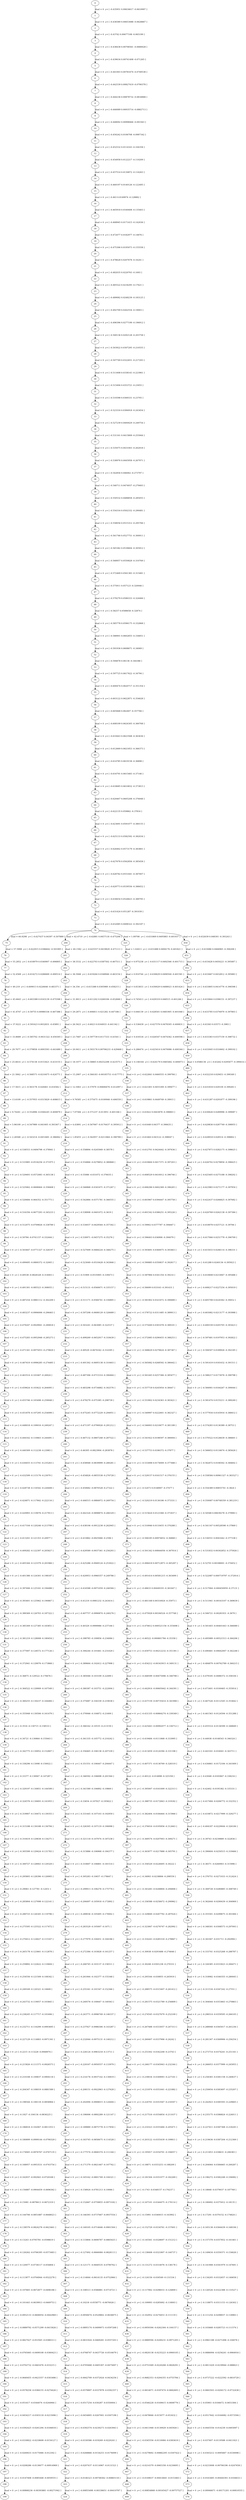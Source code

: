 digraph G {
0;
1;
2;
3;
4;
5;
6;
7;
8;
9;
10;
11;
12;
13;
14;
15;
16;
17;
18;
19;
20;
21;
22;
23;
24;
25;
26;
27;
28;
29;
30;
31;
32;
33;
34;
35;
36;
37;
38;
39;
40;
41;
42;
43;
44;
45;
46;
47;
48;
49;
50;
51;
52;
53;
54;
55;
56;
57;
58;
59;
60;
61;
62;
63;
64;
65;
66;
67;
68;
69;
70;
71;
72;
73;
74;
75;
76;
77;
78;
79;
80;
81;
82;
83;
84;
85;
86;
87;
88;
89;
90;
91;
92;
93;
94;
95;
96;
97;
98;
99;
100;
101;
102;
103;
104;
105;
106;
107;
108;
109;
110;
111;
112;
113;
114;
115;
116;
117;
118;
119;
120;
121;
122;
123;
124;
125;
126;
127;
128;
129;
130;
131;
132;
133;
134;
135;
136;
137;
138;
139;
140;
141;
142;
143;
144;
145;
146;
147;
148;
149;
150;
151;
152;
153;
154;
155;
156;
157;
158;
159;
160;
161;
162;
163;
164;
165;
166;
167;
168;
169;
170;
171;
172;
173;
174;
175;
176;
177;
178;
179;
180;
181;
182;
183;
184;
185;
186;
187;
188;
189;
190;
191;
192;
193;
194;
195;
196;
197;
198;
199;
200;
201;
202;
203;
204;
205;
206;
207;
208;
209;
210;
211;
212;
213;
214;
215;
216;
217;
218;
219;
220;
221;
222;
223;
224;
225;
226;
227;
228;
229;
230;
231;
232;
233;
234;
235;
236;
237;
238;
239;
240;
241;
242;
243;
244;
245;
246;
247;
248;
249;
250;
251;
252;
253;
254;
255;
256;
257;
258;
259;
260;
261;
262;
263;
264;
265;
266;
267;
268;
269;
270;
271;
272;
273;
274;
275;
276;
277;
278;
279;
280;
281;
282;
283;
284;
285;
286;
287;
288;
289;
290;
291;
292;
293;
294;
295;
296;
297;
298;
299;
300;
301;
302;
303;
304;
305;
306;
307;
308;
309;
310;
311;
312;
313;
314;
315;
316;
317;
318;
319;
320;
321;
322;
323;
324;
325;
326;
327;
328;
329;
330;
331;
332;
333;
334;
335;
336;
337;
338;
339;
340;
341;
342;
343;
344;
345;
346;
347;
348;
349;
350;
351;
352;
353;
354;
355;
356;
357;
358;
359;
360;
361;
362;
363;
364;
365;
366;
367;
368;
369;
370;
371;
372;
373;
374;
375;
376;
377;
378;
379;
380;
381;
382;
383;
384;
385;
386;
387;
388;
389;
390;
391;
392;
393;
394;
395;
396;
397;
398;
399;
400;
401;
402;
403;
404;
405;
406;
407;
408;
409;
410;
411;
412;
413;
414;
415;
416;
417;
418;
419;
420;
421;
422;
423;
424;
425;
426;
427;
428;
429;
430;
431;
432;
433;
434;
435;
436;
437;
438;
439;
440;
441;
442;
443;
444;
445;
446;
447;
448;
449;
450;
451;
452;
453;
454;
455;
456;
457;
458;
459;
460;
461;
462;
463;
464;
465;
466;
467;
468;
469;
470;
471;
472;
473;
474;
475;
476;
477;
478;
479;
480;
481;
482;
483;
484;
485;
486;
487;
488;
489;
490;
491;
492;
493;
494;
495;
496;
497;
498;
499;
500;
501;
502;
503;
504;
505;
506;
507;
508;
509;
510;
511;
512;
513;
514;
515;
516;
517;
518;
519;
520;
521;
522;
523;
524;
525;
526;
527;
528;
529;
530;
531;
532;
533;
534;
535;
536;
537;
538;
539;
540;
541;
542;
543;
544;
545;
546;
547;
548;
549;
550;
551;
552;
553;
554;
555;
556;
557;
558;
559;
560;
561;
562;
563;
564;
565;
566;
567;
568;
569;
570;
571;
572;
573;
574;
0->1 [label="dual = 0  y= [ -0.435951 0.00634617 -0.0610997 ]"];
1->2 [label="dual = 0  y= [ -0.436589 0.00653088 -0.0628867 ]"];
2->3 [label="dual = 0  y= [ -0.43742 0.00677108 -0.065199 ]"];
3->4 [label="dual = 0  y= [ -0.438438 0.00706561 -0.0680028 ]"];
4->5 [label="dual = 0  y= [ -0.439634 0.00741408 -0.071265 ]"];
5->6 [label="dual = 0  y= [ -0.441003 0.00781674 -0.0749538 ]"];
6->7 [label="dual = 0  y= [ -0.442539 0.00827419 -0.0790378 ]"];
7->8 [label="dual = 0  y= [ -0.444236 0.00878732 -0.0834868 ]"];
8->9 [label="dual = 0  y= [ -0.446089 0.00935714 -0.0882713 ]"];
9->10 [label="dual = 0  y= [ -0.448092 0.00998466 -0.093363 ]"];
10->11 [label="dual = 0  y= [ -0.450242 0.0106708 -0.0987342 ]"];
11->12 [label="dual = 0  y= [ -0.452532 0.0114163 -0.104358 ]"];
12->13 [label="dual = 0  y= [ -0.454958 0.0122217 -0.110209 ]"];
13->14 [label="dual = 0  y= [ -0.457514 0.0130872 -0.116263 ]"];
14->15 [label="dual = 0  y= [ -0.460197 0.0140126 -0.122495 ]"];
15->16 [label="dual = 0  y= [ -0.463 0.0149974 -0.128882 ]"];
16->17 [label="dual = 0  y= [ -0.465918 0.0160408 -0.135403 ]"];
17->18 [label="dual = 0  y= [ -0.468945 0.0171415 -0.142036 ]"];
18->19 [label="dual = 0  y= [ -0.472077 0.0182977 -0.14876 ]"];
19->20 [label="dual = 0  y= [ -0.475306 0.0195073 -0.155558 ]"];
20->21 [label="dual = 0  y= [ -0.478628 0.0207678 -0.16241 ]"];
21->22 [label="dual = 0  y= [ -0.482035 0.0220763 -0.1693 ]"];
22->23 [label="dual = 0  y= [ -0.485522 0.0234295 -0.17621 ]"];
23->24 [label="dual = 0  y= [ -0.489082 0.0248239 -0.183125 ]"];
24->25 [label="dual = 0  y= [ -0.492709 0.0262554 -0.19003 ]"];
25->26 [label="dual = 0  y= [ -0.496396 0.0277199 -0.196912 ]"];
26->27 [label="dual = 0  y= [ -0.500136 0.0292128 -0.203758 ]"];
27->28 [label="dual = 0  y= [ -0.503922 0.0307295 -0.210555 ]"];
28->29 [label="dual = 0  y= [ -0.507749 0.0322651 -0.217293 ]"];
29->30 [label="dual = 0  y= [ -0.511608 0.0338143 -0.223961 ]"];
30->31 [label="dual = 0  y= [ -0.515494 0.0353721 -0.23055 ]"];
31->32 [label="dual = 0  y= [ -0.519398 0.0369331 -0.23705 ]"];
32->33 [label="dual = 0  y= [ -0.523316 0.0384918 -0.243454 ]"];
33->34 [label="dual = 0  y= [ -0.527239 0.0400429 -0.249754 ]"];
34->35 [label="dual = 0  y= [ -0.531161 0.0415809 -0.255944 ]"];
35->36 [label="dual = 0  y= [ -0.535075 0.0431003 -0.262018 ]"];
36->37 [label="dual = 0  y= [ -0.538976 0.0445958 -0.267971 ]"];
37->38 [label="dual = 0  y= [ -0.542856 0.046062 -0.273797 ]"];
38->39 [label="dual = 0  y= [ -0.546711 0.0474937 -0.279493 ]"];
39->40 [label="dual = 0  y= [ -0.550532 0.0488858 -0.285055 ]"];
40->41 [label="dual = 0  y= [ -0.554316 0.0502332 -0.290481 ]"];
41->42 [label="dual = 0  y= [ -0.558056 0.0515312 -0.295766 ]"];
42->43 [label="dual = 0  y= [ -0.561746 0.0527751 -0.300911 ]"];
43->44 [label="dual = 0  y= [ -0.565382 0.0539604 -0.305912 ]"];
44->45 [label="dual = 0  y= [ -0.568957 0.0550828 -0.310769 ]"];
45->46 [label="dual = 0  y= [ -0.572469 0.0561383 -0.315481 ]"];
46->47 [label="dual = 0  y= [ -0.575911 0.057123 -0.320046 ]"];
47->48 [label="dual = 0  y= [ -0.579279 0.0580333 -0.324466 ]"];
48->49 [label="dual = 0  y= [ -0.58257 0.0588658 -0.32874 ]"];
49->50 [label="dual = 0  y= [ -0.585778 0.0596175 -0.332868 ]"];
50->51 [label="dual = 0  y= [ -0.588901 0.0602855 -0.336851 ]"];
51->52 [label="dual = 0  y= [ -0.591936 0.0608671 -0.34069 ]"];
52->53 [label="dual = 0  y= [ -0.594878 0.06136 -0.344386 ]"];
53->54 [label="dual = 0  y= [ -0.597725 0.0617622 -0.34794 ]"];
54->55 [label="dual = 0  y= [ -0.600474 0.0620717 -0.351354 ]"];
55->56 [label="dual = 0  y= [ -0.603122 0.0622871 -0.354628 ]"];
56->57 [label="dual = 0  y= [ -0.605668 0.062407 -0.357766 ]"];
57->58 [label="dual = 0  y= [ -0.608109 0.0624305 -0.360768 ]"];
58->59 [label="dual = 0  y= [ -0.610443 0.0623568 -0.363636 ]"];
59->60 [label="dual = 0  y= [ -0.612669 0.0621853 -0.366373 ]"];
60->61 [label="dual = 0  y= [ -0.614785 0.0619158 -0.36898 ]"];
61->62 [label="dual = 0  y= [ -0.616791 0.0615483 -0.37146 ]"];
62->63 [label="dual = 0  y= [ -0.618685 0.0610832 -0.373815 ]"];
63->64 [label="dual = 0  y= [ -0.620467 0.0605208 -0.376048 ]"];
64->65 [label="dual = 0  y= [ -0.622135 0.059862 -0.37816 ]"];
65->66 [label="dual = 0  y= [ -0.623691 0.0591077 -0.380155 ]"];
66->67 [label="dual = 0  y= [ -0.625133 0.0582592 -0.382034 ]"];
67->68 [label="dual = 0  y= [ -0.626462 0.0573179 -0.383801 ]"];
68->69 [label="dual = 0  y= [ -0.627678 0.0562856 -0.385458 ]"];
69->70 [label="dual = 0  y= [ -0.628782 0.0551641 -0.387007 ]"];
70->71 [label="dual = 0  y= [ -0.629773 0.0539556 -0.388452 ]"];
71->72 [label="dual = 0  y= [ -0.630654 0.0526623 -0.389795 ]"];
72->73 [label="dual = 0  y= [ -0.631424 0.051287 -0.391039 ]"];
73->74 [label="dual = 0  y= [ -0.632085 0.0498322 -0.392187 ]"];
74->75 [label="dual = 60.9298  y= [ -0.627437 0.04397 -0.507889 ]"];
75->76 [label="dual = 57.5998  y= [ -0.622915 0.0386642 -0.501995 ]"];
76->77 [label="dual = 55.2852  y= [ -0.618979 0.0340907 -0.496805 ]"];
77->78 [label="dual = 52.4569  y= [ -0.614272 0.0286669 -0.490514 ]"];
78->79 [label="dual = 49.219  y= [ -0.609013 0.0226646 -0.483371 ]"];
79->80 [label="dual = 45.6643  y= [ -0.603388 0.0163139 -0.475598 ]"];
80->81 [label="dual = 41.8747  y= [ -0.59755 0.00980336 -0.467388 ]"];
81->82 [label="dual = 37.9221  y= [ -0.591623 0.0032831 -0.45891 ]"];
82->83 [label="dual = 33.8689  y= [ -0.585702 -0.0031322 -0.450305 ]"];
83->84 [label="dual = 29.7677  y= [ -0.579858 -0.0093593 -0.441689 ]"];
84->85 [label="dual = 25.6614  y= [ -0.574138 -0.0153421 -0.433155 ]"];
85->86 [label="dual = 21.5842  y= [ -0.568573 -0.0210475 -0.424771 ]"];
86->87 [label="dual = 17.5615  y= [ -0.563178 -0.026461 -0.416582 ]"];
87->88 [label="dual = 13.6109  y= [ -0.557955 -0.0315829 -0.408615 ]"];
88->89 [label="dual = 9.74261  y= [ -0.552896 -0.0364245 -0.400879 ]"];
89->90 [label="dual = 5.96109  y= [ -0.547989 -0.041005 -0.393367 ]"];
90->91 [label="dual = 2.26568  y= [ -0.543214 -0.0453481 -0.386062 ]"];
91->92 [label="dual = 0  y= [ -0.538553 -0.0494798 -0.378941 ]"];
92->93 [label="dual = 0  y= [ -0.533985 -0.0534256 -0.371975 ]"];
93->94 [label="dual = 0  y= [ -0.529493 -0.0572083 -0.365138 ]"];
94->95 [label="dual = 0  y= [ -0.525062 -0.0608464 -0.358408 ]"];
95->96 [label="dual = 0  y= [ -0.520684 -0.064352 -0.351773 ]"];
96->97 [label="dual = 0  y= [ -0.516356 -0.0677293 -0.345233 ]"];
97->98 [label="dual = 0  y= [ -0.512075 -0.0709826 -0.338789 ]"];
98->99 [label="dual = 0  y= [ -0.50784 -0.0741157 -0.332444 ]"];
99->100 [label="dual = 0  y= [ -0.503647 -0.0771327 -0.326197 ]"];
100->101 [label="dual = 0  y= [ -0.499495 -0.0800372 -0.32005 ]"];
101->102 [label="dual = 0  y= [ -0.49538 -0.0828328 -0.314003 ]"];
102->103 [label="dual = 0  y= [ -0.491301 -0.085523 -0.308055 ]"];
103->104 [label="dual = 0  y= [ -0.487254 -0.0881112 -0.302209 ]"];
104->105 [label="dual = 0  y= [ -0.483237 -0.0906006 -0.296463 ]"];
105->106 [label="dual = 0  y= [ -0.479247 -0.0929941 -0.290818 ]"];
106->107 [label="dual = 0  y= [ -0.475283 -0.0952948 -0.285273 ]"];
107->108 [label="dual = 0  y= [ -0.471341 -0.0975053 -0.279829 ]"];
108->109 [label="dual = 0  y= [ -0.467419 -0.0996285 -0.274485 ]"];
109->110 [label="dual = 0  y= [ -0.463514 -0.101667 -0.26924 ]"];
110->111 [label="dual = 0  y= [ -0.459624 -0.103622 -0.264095 ]"];
111->112 [label="dual = 0  y= [ -0.455746 -0.105498 -0.259048 ]"];
112->113 [label="dual = 0  y= [ -0.451878 -0.107295 -0.254099 ]"];
113->114 [label="dual = 0  y= [ -0.448018 -0.109016 -0.249247 ]"];
114->115 [label="dual = 0  y= [ -0.444162 -0.110663 -0.244491 ]"];
115->116 [label="dual = 0  y= [ -0.440309 -0.112238 -0.23983 ]"];
116->117 [label="dual = 0  y= [ -0.436455 -0.113741 -0.235263 ]"];
117->118 [label="dual = 0  y= [ -0.432599 -0.115176 -0.23079 ]"];
118->119 [label="dual = 0  y= [ -0.428738 -0.116542 -0.226408 ]"];
119->120 [label="dual = 0  y= [ -0.424871 -0.117842 -0.222116 ]"];
120->121 [label="dual = 0  y= [ -0.420993 -0.119076 -0.217913 ]"];
121->122 [label="dual = 0  y= [ -0.417104 -0.120246 -0.213799 ]"];
122->123 [label="dual = 0  y= [ -0.413201 -0.121353 -0.20977 ]"];
123->124 [label="dual = 0  y= [ -0.409282 -0.122397 -0.205827 ]"];
124->125 [label="dual = 0  y= [ -0.405344 -0.123379 -0.201966 ]"];
125->126 [label="dual = 0  y= [ -0.401386 -0.124301 -0.198187 ]"];
126->127 [label="dual = 0  y= [ -0.397406 -0.125161 -0.194488 ]"];
127->128 [label="dual = 0  y= [ -0.393401 -0.125962 -0.190867 ]"];
128->129 [label="dual = 0  y= [ -0.389369 -0.126703 -0.187322 ]"];
129->130 [label="dual = 0  y= [ -0.385309 -0.127385 -0.183851 ]"];
130->131 [label="dual = 0  y= [ -0.381219 -0.128008 -0.180454 ]"];
131->132 [label="dual = 0  y= [ -0.377097 -0.128572 -0.177126 ]"];
132->133 [label="dual = 0  y= [ -0.372941 -0.129076 -0.173868 ]"];
133->134 [label="dual = 0  y= [ -0.36875 -0.129522 -0.170676 ]"];
134->135 [label="dual = 0  y= [ -0.364522 -0.129909 -0.167549 ]"];
135->136 [label="dual = 0  y= [ -0.360255 -0.130237 -0.164484 ]"];
136->137 [label="dual = 0  y= [ -0.355948 -0.130506 -0.161479 ]"];
137->138 [label="dual = 0  y= [ -0.3516 -0.130715 -0.158533 ]"];
138->139 [label="dual = 0  y= [ -0.34721 -0.130864 -0.155643 ]"];
139->140 [label="dual = 0  y= [ -0.342775 -0.130952 -0.152807 ]"];
140->141 [label="dual = 0  y= [ -0.338296 -0.13098 -0.150022 ]"];
141->142 [label="dual = 0  y= [ -0.33377 -0.130947 -0.147287 ]"];
142->143 [label="dual = 0  y= [ -0.329197 -0.130851 -0.144599 ]"];
143->144 [label="dual = 0  y= [ -0.324576 -0.130693 -0.141955 ]"];
144->145 [label="dual = 0  y= [ -0.319907 -0.130472 -0.139355 ]"];
145->146 [label="dual = 0  y= [ -0.315188 -0.130188 -0.136794 ]"];
146->147 [label="dual = 0  y= [ -0.310419 -0.129838 -0.134271 ]"];
147->148 [label="dual = 0  y= [ -0.305599 -0.129424 -0.131783 ]"];
148->149 [label="dual = 0  y= [ -0.300727 -0.128943 -0.129329 ]"];
149->150 [label="dual = 0  y= [ -0.295805 -0.128396 -0.126905 ]"];
150->151 [label="dual = 0  y= [ -0.29083 -0.127781 -0.12451 ]"];
151->152 [label="dual = 0  y= [ -0.285804 -0.127098 -0.122141 ]"];
152->153 [label="dual = 0  y= [ -0.280725 -0.126345 -0.119796 ]"];
153->154 [label="dual = 0  y= [ -0.275595 -0.125522 -0.117472 ]"];
154->155 [label="dual = 0  y= [ -0.270412 -0.124627 -0.115167 ]"];
155->156 [label="dual = 0  y= [ -0.265178 -0.123661 -0.112878 ]"];
156->157 [label="dual = 0  y= [ -0.259892 -0.122622 -0.110604 ]"];
157->158 [label="dual = 0  y= [ -0.254556 -0.121509 -0.108342 ]"];
158->159 [label="dual = 0  y= [ -0.249169 -0.120321 -0.10609 ]"];
159->160 [label="dual = 0  y= [ -0.243732 -0.119057 -0.103845 ]"];
160->161 [label="dual = 0  y= [ -0.238245 -0.117717 -0.101606 ]"];
161->162 [label="dual = 0  y= [ -0.232711 -0.116299 -0.0993695 ]"];
162->163 [label="dual = 0  y= [ -0.227129 -0.114803 -0.0971341 ]"];
163->164 [label="dual = 0  y= [ -0.2215 -0.113228 -0.0948974 ]"];
164->165 [label="dual = 0  y= [ -0.215826 -0.111573 -0.0926573 ]"];
165->166 [label="dual = 0  y= [ -0.210108 -0.109837 -0.0904118 ]"];
166->167 [label="dual = 0  y= [ -0.204347 -0.108019 -0.0881589 ]"];
167->168 [label="dual = 0  y= [ -0.198544 -0.106118 -0.0858964 ]"];
168->169 [label="dual = 0  y= [ -0.1927 -0.104134 -0.0836225 ]"];
169->170 [label="dual = 0  y= [ -0.186818 -0.102067 -0.0813353 ]"];
170->171 [label="dual = 0  y= [ -0.180899 -0.0999144 -0.0790329 ]"];
171->172 [label="dual = 0  y= [ -0.174945 -0.0976767 -0.0767135 ]"];
172->173 [label="dual = 0  y= [ -0.168957 -0.0953531 -0.0743754 ]"];
173->174 [label="dual = 0  y= [ -0.162937 -0.092943 -0.0720168 ]"];
174->175 [label="dual = 0  y= [ -0.156887 -0.0904459 -0.0696362 ]"];
175->176 [label="dual = 0  y= [ -0.15081 -0.0878613 -0.0672319 ]"];
176->177 [label="dual = 0  y= [ -0.144706 -0.0851887 -0.0648023 ]"];
177->178 [label="dual = 0  y= [ -0.138579 -0.0824278 -0.0623461 ]"];
178->179 [label="dual = 0  y= [ -0.13243 -0.0795781 -0.0598619 ]"];
179->180 [label="dual = 0  y= [ -0.126262 -0.0766395 -0.0573483 ]"];
180->181 [label="dual = 0  y= [ -0.120077 -0.0736117 -0.054804 ]"];
181->182 [label="dual = 0  y= [ -0.113877 -0.0704944 -0.0522278 ]"];
182->183 [label="dual = 0  y= [ -0.107665 -0.0672877 -0.0496186 ]"];
183->184 [label="dual = 0  y= [ -0.101443 -0.0639913 -0.0469753 ]"];
184->185 [label="dual = 0  y= [ -0.0952133 -0.0606054 -0.0442969 ]"];
185->186 [label="dual = 0  y= [ -0.0889792 -0.0571299 -0.0415826 ]"];
186->187 [label="dual = 0  y= [ -0.0827427 -0.053565 -0.0388313 ]"];
187->188 [label="dual = 0  y= [ -0.0765065 -0.0499108 -0.0360423 ]"];
188->189 [label="dual = 0  y= [ -0.0702732 -0.0461676 -0.033215 ]"];
189->190 [label="dual = 0  y= [ -0.0640455 -0.0423357 -0.0303486 ]"];
190->191 [label="dual = 0  y= [ -0.0578258 -0.0384155 -0.0274426 ]"];
191->192 [label="dual = 0  y= [ -0.051617 -0.0344074 -0.0244964 ]"];
192->193 [label="dual = 0  y= [ -0.0454217 -0.0303118 -0.0215096 ]"];
193->194 [label="dual = 0  y= [ -0.0392425 -0.0261294 -0.0184818 ]"];
194->195 [label="dual = 0  y= [ -0.0330822 -0.0218608 -0.0154127 ]"];
195->196 [label="dual = 0  y= [ -0.0269433 -0.0175066 -0.012302 ]"];
196->197 [label="dual = 0  y= [ -0.0208286 -0.0130677 -0.00914969 ]"];
197->198 [label="dual = 0  y= [ -0.0147408 -0.0085448 -0.0059555 ]"];
198->199 [label="dual = 0  y= [ -0.00868236 -0.00393881 -0.00271942 ]"];
74->200 [label="dual = 42.4719  y= [ -0.62881 0.0457118 -0.475206 ]"];
200->201 [label="dual = 40.1582  y= [ -0.625557 0.0419829 -0.471111 ]"];
201->202 [label="dual = 38.5532  y= [ -0.622703 0.0387502 -0.467511 ]"];
202->203 [label="dual = 36.5948  y= [ -0.619264 0.0348946 -0.463154 ]"];
203->204 [label="dual = 34.356  y= [ -0.615388 0.0305989 -0.458215 ]"];
204->205 [label="dual = 31.9013  y= [ -0.611202 0.0260184 -0.452848 ]"];
205->206 [label="dual = 29.2871  y= [ -0.606811 0.021282 -0.447186 ]"];
206->207 [label="dual = 26.5623  y= [ -0.6023 0.0164933 -0.441342 ]"];
207->208 [label="dual = 23.7687  y= [ -0.597739 0.0117333 -0.43541 ]"];
208->209 [label="dual = 20.9411  y= [ -0.593176 0.00706233 -0.429468 ]"];
209->210 [label="dual = 18.1077  y= [ -0.58865 0.00252298 -0.423575 ]"];
210->211 [label="dual = 15.2907  y= [ -0.584183 -0.00185753 -0.417775 ]"];
211->212 [label="dual = 12.5063  y= [ -0.57979 -0.00606476 -0.412097 ]"];
212->213 [label="dual = 9.76585  y= [ -0.575475 -0.0100946 -0.406559 ]"];
213->214 [label="dual = 7.07584  y= [ -0.571237 -0.013951 -0.401166 ]"];
214->215 [label="dual = 4.43891  y= [ -0.567067 -0.0176437 -0.395912 ]"];
215->216 [label="dual = 1.85455  y= [ -0.562957 -0.0211864 -0.390789 ]"];
216->217 [label="dual = 0  y= [ -0.558894 -0.0245949 -0.38578 ]"];
217->218 [label="dual = 0  y= [ -0.554866 -0.0278852 -0.380868 ]"];
218->219 [label="dual = 0  y= [ -0.55086 -0.031072 -0.376035 ]"];
219->220 [label="dual = 0  y= [ -0.546868 -0.0341671 -0.371267 ]"];
220->221 [label="dual = 0  y= [ -0.542884 -0.0371781 -0.366555 ]"];
221->222 [label="dual = 0  y= [ -0.538908 -0.0401072 -0.3619 ]"];
222->223 [label="dual = 0  y= [ -0.534937 -0.0429564 -0.357302 ]"];
223->224 [label="dual = 0  y= [ -0.530971 -0.0457275 -0.35276 ]"];
224->225 [label="dual = 0  y= [ -0.527009 -0.0484224 -0.348275 ]"];
225->226 [label="dual = 0  y= [ -0.523049 -0.0510428 -0.343846 ]"];
226->227 [label="dual = 0  y= [ -0.51909 -0.0535905 -0.339473 ]"];
227->228 [label="dual = 0  y= [ -0.515131 -0.0560671 -0.335157 ]"];
228->229 [label="dual = 0  y= [ -0.511171 -0.0584741 -0.330895 ]"];
229->230 [label="dual = 0  y= [ -0.507208 -0.0608129 -0.326689 ]"];
230->231 [label="dual = 0  y= [ -0.503241 -0.063085 -0.322537 ]"];
231->232 [label="dual = 0  y= [ -0.499269 -0.0652917 -0.318439 ]"];
232->233 [label="dual = 0  y= [ -0.49529 -0.0674342 -0.314395 ]"];
233->234 [label="dual = 0  y= [ -0.491302 -0.0695138 -0.310403 ]"];
234->235 [label="dual = 0  y= [ -0.487306 -0.0715314 -0.306464 ]"];
235->236 [label="dual = 0  y= [ -0.483298 -0.0734882 -0.302576 ]"];
236->237 [label="dual = 0  y= [ -0.479279 -0.075385 -0.298739 ]"];
237->238 [label="dual = 0  y= [ -0.475245 -0.0772229 -0.294951 ]"];
238->239 [label="dual = 0  y= [ -0.471197 -0.0790026 -0.291212 ]"];
239->240 [label="dual = 0  y= [ -0.467132 -0.0807248 -0.287522 ]"];
240->241 [label="dual = 0  y= [ -0.46305 -0.0823904 -0.283878 ]"];
241->242 [label="dual = 0  y= [ -0.458948 -0.0839999 -0.280281 ]"];
242->243 [label="dual = 0  y= [ -0.454826 -0.0855538 -0.276728 ]"];
243->244 [label="dual = 0  y= [ -0.450682 -0.0870528 -0.27322 ]"];
244->245 [label="dual = 0  y= [ -0.446515 -0.0884972 -0.269754 ]"];
245->246 [label="dual = 0  y= [ -0.442324 -0.0898874 -0.266329 ]"];
246->247 [label="dual = 0  y= [ -0.438106 -0.0912238 -0.262945 ]"];
247->248 [label="dual = 0  y= [ -0.433862 -0.0925066 -0.2596 ]"];
248->249 [label="dual = 0  y= [ -0.429589 -0.0937361 -0.256293 ]"];
249->250 [label="dual = 0  y= [ -0.425286 -0.0949124 -0.253022 ]"];
250->251 [label="dual = 0  y= [ -0.420953 -0.0960357 -0.249786 ]"];
251->252 [label="dual = 0  y= [ -0.416588 -0.0971059 -0.246584 ]"];
252->253 [label="dual = 0  y= [ -0.41219 -0.0981232 -0.243414 ]"];
253->254 [label="dual = 0  y= [ -0.407757 -0.0990874 -0.240276 ]"];
254->255 [label="dual = 0  y= [ -0.40329 -0.0999986 -0.237166 ]"];
255->256 [label="dual = 0  y= [ -0.398785 -0.100856 -0.234084 ]"];
256->257 [label="dual = 0  y= [ -0.394244 -0.101661 -0.231029 ]"];
257->258 [label="dual = 0  y= [ -0.389664 -0.102412 -0.227998 ]"];
258->259 [label="dual = 0  y= [ -0.385046 -0.103109 -0.22499 ]"];
259->260 [label="dual = 0  y= [ -0.380387 -0.103751 -0.222004 ]"];
260->261 [label="dual = 0  y= [ -0.375687 -0.104339 -0.219038 ]"];
261->262 [label="dual = 0  y= [ -0.370946 -0.104872 -0.21609 ]"];
262->263 [label="dual = 0  y= [ -0.366162 -0.10535 -0.213159 ]"];
263->264 [label="dual = 0  y= [ -0.361335 -0.105772 -0.210242 ]"];
264->265 [label="dual = 0  y= [ -0.356465 -0.106138 -0.207339 ]"];
265->266 [label="dual = 0  y= [ -0.351551 -0.106447 -0.204447 ]"];
266->267 [label="dual = 0  y= [ -0.346592 -0.106698 -0.201564 ]"];
267->268 [label="dual = 0  y= [ -0.341589 -0.106892 -0.19869 ]"];
268->269 [label="dual = 0  y= [ -0.33654 -0.107027 -0.195822 ]"];
269->270 [label="dual = 0  y= [ -0.331445 -0.107103 -0.192959 ]"];
270->271 [label="dual = 0  y= [ -0.326305 -0.107119 -0.190098 ]"];
271->272 [label="dual = 0  y= [ -0.321118 -0.107074 -0.187238 ]"];
272->273 [label="dual = 0  y= [ -0.315886 -0.106968 -0.184377 ]"];
273->274 [label="dual = 0  y= [ -0.310607 -0.106801 -0.181514 ]"];
274->275 [label="dual = 0  y= [ -0.305283 -0.10657 -0.178647 ]"];
275->276 [label="dual = 0  y= [ -0.299913 -0.106276 -0.175774 ]"];
276->277 [label="dual = 0  y= [ -0.294497 -0.105918 -0.172892 ]"];
277->278 [label="dual = 0  y= [ -0.289036 -0.105495 -0.170002 ]"];
278->279 [label="dual = 0  y= [ -0.283529 -0.105007 -0.1671 ]"];
279->280 [label="dual = 0  y= [ -0.277979 -0.104451 -0.164186 ]"];
280->281 [label="dual = 0  y= [ -0.272384 -0.103828 -0.161257 ]"];
281->282 [label="dual = 0  y= [ -0.266745 -0.103137 -0.158311 ]"];
282->283 [label="dual = 0  y= [ -0.261064 -0.102377 -0.155348 ]"];
283->284 [label="dual = 0  y= [ -0.255341 -0.101547 -0.152366 ]"];
284->285 [label="dual = 0  y= [ -0.249576 -0.100647 -0.149363 ]"];
285->286 [label="dual = 0  y= [ -0.243771 -0.0996749 -0.146337 ]"];
286->287 [label="dual = 0  y= [ -0.237927 -0.0986306 -0.143287 ]"];
287->288 [label="dual = 0  y= [ -0.232044 -0.0975131 -0.140212 ]"];
288->289 [label="dual = 0  y= [ -0.226124 -0.0963218 -0.13711 ]"];
289->290 [label="dual = 0  y= [ -0.220167 -0.0950557 -0.133979 ]"];
290->291 [label="dual = 0  y= [ -0.214176 -0.0937142 -0.130819 ]"];
291->292 [label="dual = 0  y= [ -0.208151 -0.0922963 -0.127628 ]"];
292->293 [label="dual = 0  y= [ -0.202094 -0.0908015 -0.124404 ]"];
293->294 [label="dual = 0  y= [ -0.196006 -0.0892289 -0.121147 ]"];
294->295 [label="dual = 0  y= [ -0.189889 -0.0875778 -0.117856 ]"];
295->296 [label="dual = 0  y= [ -0.183745 -0.0858475 -0.114528 ]"];
296->297 [label="dual = 0  y= [ -0.177574 -0.0840374 -0.111164 ]"];
297->298 [label="dual = 0  y= [ -0.171379 -0.0821467 -0.107762 ]"];
298->299 [label="dual = 0  y= [ -0.165162 -0.0801749 -0.104321 ]"];
299->300 [label="dual = 0  y= [ -0.158924 -0.0781213 -0.10084 ]"];
300->301 [label="dual = 0  y= [ -0.152667 -0.0759855 -0.0973182 ]"];
301->302 [label="dual = 0  y= [ -0.146393 -0.0737667 -0.0937554 ]"];
302->303 [label="dual = 0  y= [ -0.140105 -0.0714646 -0.0901504 ]"];
303->304 [label="dual = 0  y= [ -0.133804 -0.0690787 -0.0865025 ]"];
304->305 [label="dual = 0  y= [ -0.127492 -0.0666084 -0.0828113 ]"];
305->306 [label="dual = 0  y= [ -0.121171 -0.0640535 -0.0790762 ]"];
306->307 [label="dual = 0  y= [ -0.114844 -0.0614135 -0.0752966 ]"];
307->308 [label="dual = 0  y= [ -0.108513 -0.0586881 -0.0714721 ]"];
308->309 [label="dual = 0  y= [ -0.10218 -0.0558771 -0.0676026 ]"];
309->310 [label="dual = 0  y= [ -0.0958474 -0.0529802 -0.0636875 ]"];
310->311 [label="dual = 0  y= [ -0.0895174 -0.0499973 -0.0597268 ]"];
311->312 [label="dual = 0  y= [ -0.0831924 -0.0469281 -0.0557203 ]"];
312->313 [label="dual = 0  y= [ -0.0768747 -0.0437726 -0.0516679 ]"];
313->314 [label="dual = 0  y= [ -0.0705668 -0.0405307 -0.0475697 ]"];
314->315 [label="dual = 0  y= [ -0.0642709 -0.0372024 -0.0434256 ]"];
315->316 [label="dual = 0  y= [ -0.0579897 -0.0337878 -0.0392357 ]"];
316->317 [label="dual = 0  y= [ -0.0517254 -0.030287 -0.0350004 ]"];
317->318 [label="dual = 0  y= [ -0.0454805 -0.0267001 -0.0307198 ]"];
318->319 [label="dual = 0  y= [ -0.0392574 -0.0230273 -0.0263943 ]"];
319->320 [label="dual = 0  y= [ -0.0330586 -0.019269 -0.0220241 ]"];
320->321 [label="dual = 0  y= [ -0.0268866 -0.0154253 -0.0176099 ]"];
321->322 [label="dual = 0  y= [ -0.0207437 -0.0114967 -0.0131521 ]"];
322->323 [label="dual = 0  y= [ -0.0146323 -0.00748362 -0.00865118 ]"];
323->324 [label="dual = 0  y= [ -0.00855498 -0.00338651 -0.00410787 ]"];
74->325 [label="dual = 1.09708  y= [ -0.631869 0.0495883 -0.401937 ]"];
325->326 [label="dual = 1.02613  y= [ -0.631488 0.0494176 -0.401821 ]"];
326->327 [label="dual = 0.975238  y= [ -0.631117 0.0492566 -0.401715 ]"];
327->328 [label="dual = 0.910744  y= [ -0.630629 0.0490504 -0.401581 ]"];
328->329 [label="dual = 0.833833  y= [ -0.630029 0.0488023 -0.401424 ]"];
329->330 [label="dual = 0.745413  y= [ -0.629319 0.048515 -0.401246 ]"];
330->331 [label="dual = 0.646139  y= [ -0.628501 0.0481905 -0.401048 ]"];
331->332 [label="dual = 0.536439  y= [ -0.627576 0.0478305 -0.400831 ]"];
332->333 [label="dual = 0.416534  y= [ -0.626547 0.0474362 -0.400596 ]"];
333->334 [label="dual = 0.286474  y= [ -0.625414 0.0470086 -0.400344 ]"];
334->335 [label="dual = 0.146164  y= [ -0.624179 0.0465482 -0.400073 ]"];
335->336 [label="dual = 0  y= [ -0.622841 0.0460555 -0.399784 ]"];
336->337 [label="dual = 0  y= [ -0.621401 0.0455309 -0.399477 ]"];
337->338 [label="dual = 0  y= [ -0.619861 0.0449749 -0.39915 ]"];
338->339 [label="dual = 0  y= [ -0.61822 0.0443878 -0.398803 ]"];
339->340 [label="dual = 0  y= [ -0.61648 0.04377 -0.398435 ]"];
340->341 [label="dual = 0  y= [ -0.61464 0.043122 -0.398047 ]"];
341->342 [label="dual = 0  y= [ -0.612701 0.0424442 -0.397636 ]"];
342->343 [label="dual = 0  y= [ -0.610664 0.0417371 -0.397203 ]"];
343->344 [label="dual = 0  y= [ -0.608529 0.0410012 -0.396746 ]"];
344->345 [label="dual = 0  y= [ -0.606296 0.0402369 -0.396265 ]"];
345->346 [label="dual = 0  y= [ -0.603967 0.0394447 -0.395758 ]"];
346->347 [label="dual = 0  y= [ -0.601542 0.0386251 -0.395226 ]"];
347->348 [label="dual = 0  y= [ -0.59902 0.0377787 -0.394667 ]"];
348->349 [label="dual = 0  y= [ -0.596403 0.036906 -0.394079 ]"];
349->350 [label="dual = 0  y= [ -0.593691 0.0360075 -0.393463 ]"];
350->351 [label="dual = 0  y= [ -0.590885 0.0350837 -0.392817 ]"];
351->352 [label="dual = 0  y= [ -0.587984 0.0341354 -0.39214 ]"];
352->353 [label="dual = 0  y= [ -0.58499 0.033163 -0.391431 ]"];
353->354 [label="dual = 0  y= [ -0.581902 0.0321672 -0.390689 ]"];
354->355 [label="dual = 0  y= [ -0.578722 0.0311485 -0.389913 ]"];
355->356 [label="dual = 0  y= [ -0.575449 0.0301078 -0.389101 ]"];
356->357 [label="dual = 0  y= [ -0.572085 0.0290455 -0.388253 ]"];
357->358 [label="dual = 0  y= [ -0.568629 0.0279624 -0.387367 ]"];
358->359 [label="dual = 0  y= [ -0.565082 0.0268592 -0.386442 ]"];
359->360 [label="dual = 0  y= [ -0.561445 0.0257366 -0.385477 ]"];
360->361 [label="dual = 0  y= [ -0.557718 0.0245954 -0.38447 ]"];
361->362 [label="dual = 0  y= [ -0.553902 0.0234363 -0.383421 ]"];
362->363 [label="dual = 0  y= [ -0.549997 0.0222601 -0.382327 ]"];
363->364 [label="dual = 0  y= [ -0.546003 0.0210677 -0.381189 ]"];
364->365 [label="dual = 0  y= [ -0.541922 0.0198597 -0.380004 ]"];
365->366 [label="dual = 0  y= [ -0.537753 0.0186372 -0.37877 ]"];
366->367 [label="dual = 0  y= [ -0.533498 0.0174009 -0.377488 ]"];
367->368 [label="dual = 0  y= [ -0.529157 0.0161517 -0.376155 ]"];
368->369 [label="dual = 0  y= [ -0.52473 0.0148907 -0.37477 ]"];
369->370 [label="dual = 0  y= [ -0.520219 0.0136186 -0.373331 ]"];
370->371 [label="dual = 0  y= [ -0.515624 0.0123366 -0.371837 ]"];
371->372 [label="dual = 0  y= [ -0.510946 0.0110455 -0.370288 ]"];
372->373 [label="dual = 0  y= [ -0.506185 0.00974652 -0.36868 ]"];
373->374 [label="dual = 0  y= [ -0.501342 0.00844056 -0.367014 ]"];
374->375 [label="dual = 0  y= [ -0.496418 0.00712873 -0.365287 ]"];
375->376 [label="dual = 0  y= [ -0.491414 0.00581215 -0.363499 ]"];
376->377 [label="dual = 0  y= [ -0.48633 0.00449193 -0.361647 ]"];
377->378 [label="dual = 0  y= [ -0.481168 0.00316924 -0.35973 ]"];
378->379 [label="dual = 0  y= [ -0.475928 0.00184524 -0.357748 ]"];
379->380 [label="dual = 0  y= [ -0.470612 0.000521156 -0.355698 ]"];
380->381 [label="dual = 0  y= [ -0.46522 -0.000801784 -0.35358 ]"];
381->382 [label="dual = 0  y= [ -0.459753 -0.00212232 -0.351391 ]"];
382->383 [label="dual = 0  y= [ -0.454212 -0.00343915 -0.349131 ]"];
383->384 [label="dual = 0  y= [ -0.448599 -0.00475096 -0.346798 ]"];
384->385 [label="dual = 0  y= [ -0.442914 -0.00605642 -0.344391 ]"];
385->386 [label="dual = 0  y= [ -0.437159 -0.00735414 -0.341908 ]"];
386->387 [label="dual = 0  y= [ -0.431335 -0.00864274 -0.339349 ]"];
387->388 [label="dual = 0  y= [ -0.425443 -0.00992077 -0.336712 ]"];
388->389 [label="dual = 0  y= [ -0.419484 -0.0111868 -0.333995 ]"];
389->390 [label="dual = 0  y= [ -0.413459 -0.0124394 -0.331198 ]"];
390->391 [label="dual = 0  y= [ -0.407371 -0.0136769 -0.328319 ]"];
391->392 [label="dual = 0  y= [ -0.40122 -0.014898 -0.325358 ]"];
392->393 [label="dual = 0  y= [ -0.395007 -0.0161009 -0.322313 ]"];
393->394 [label="dual = 0  y= [ -0.388735 -0.0172843 -0.319182 ]"];
394->395 [label="dual = 0  y= [ -0.382404 -0.0184464 -0.315966 ]"];
395->396 [label="dual = 0  y= [ -0.376016 -0.0195856 -0.312663 ]"];
396->397 [label="dual = 0  y= [ -0.369574 -0.0207003 -0.309271 ]"];
397->398 [label="dual = 0  y= [ -0.363077 -0.0217888 -0.305791 ]"];
398->399 [label="dual = 0  y= [ -0.356529 -0.0228495 -0.30222 ]"];
399->400 [label="dual = 0  y= [ -0.34993 -0.0238806 -0.298559 ]"];
400->401 [label="dual = 0  y= [ -0.343283 -0.0248804 -0.294806 ]"];
401->402 [label="dual = 0  y= [ -0.336588 -0.0258472 -0.290962 ]"];
402->403 [label="dual = 0  y= [ -0.329849 -0.0267792 -0.287024 ]"];
403->404 [label="dual = 0  y= [ -0.323067 -0.0276747 -0.282992 ]"];
404->405 [label="dual = 0  y= [ -0.316243 -0.0285318 -0.278867 ]"];
405->406 [label="dual = 0  y= [ -0.30938 -0.0293488 -0.274646 ]"];
406->407 [label="dual = 0  y= [ -0.30248 -0.0301238 -0.270331 ]"];
407->408 [label="dual = 0  y= [ -0.295544 -0.030855 -0.265919 ]"];
408->409 [label="dual = 0  y= [ -0.288575 -0.0315407 -0.261412 ]"];
409->410 [label="dual = 0  y= [ -0.281575 -0.0321789 -0.256809 ]"];
410->411 [label="dual = 0  y= [ -0.274545 -0.0327679 -0.252109 ]"];
411->412 [label="dual = 0  y= [ -0.267488 -0.0333057 -0.247313 ]"];
412->413 [label="dual = 0  y= [ -0.260407 -0.0337906 -0.24242 ]"];
413->414 [label="dual = 0  y= [ -0.253302 -0.0342208 -0.23743 ]"];
414->415 [label="dual = 0  y= [ -0.246177 -0.0345943 -0.232344 ]"];
415->416 [label="dual = 0  y= [ -0.239034 -0.0349093 -0.227161 ]"];
416->417 [label="dual = 0  y= [ -0.231874 -0.0351641 -0.221882 ]"];
417->418 [label="dual = 0  y= [ -0.224701 -0.0353567 -0.216507 ]"];
418->419 [label="dual = 0  y= [ -0.217516 -0.0354854 -0.211037 ]"];
419->420 [label="dual = 0  y= [ -0.210323 -0.0355484 -0.205471 ]"];
420->421 [label="dual = 0  y= [ -0.203122 -0.0355439 -0.199811 ]"];
421->422 [label="dual = 0  y= [ -0.195917 -0.0354701 -0.194057 ]"];
422->423 [label="dual = 0  y= [ -0.18871 -0.0353253 -0.188209 ]"];
423->424 [label="dual = 0  y= [ -0.181504 -0.0351077 -0.182269 ]"];
424->425 [label="dual = 0  y= [ -0.1743 -0.0348157 -0.176237 ]"];
425->426 [label="dual = 0  y= [ -0.167101 -0.0344475 -0.170114 ]"];
426->427 [label="dual = 0  y= [ -0.15991 -0.0340015 -0.163902 ]"];
427->428 [label="dual = 0  y= [ -0.152729 -0.0334761 -0.157601 ]"];
428->429 [label="dual = 0  y= [ -0.145561 -0.0328697 -0.151212 ]"];
429->430 [label="dual = 0  y= [ -0.138408 -0.0321807 -0.144737 ]"];
430->431 [label="dual = 0  y= [ -0.131272 -0.0314076 -0.138178 ]"];
431->432 [label="dual = 0  y= [ -0.124156 -0.030549 -0.131534 ]"];
432->433 [label="dual = 0  y= [ -0.117062 -0.0296033 -0.124809 ]"];
433->434 [label="dual = 0  y= [ -0.109993 -0.0285692 -0.118003 ]"];
434->435 [label="dual = 0  y= [ -0.102952 -0.0274453 -0.111119 ]"];
435->436 [label="dual = 0  y= [ -0.0959394 -0.0262304 -0.104157 ]"];
436->437 [label="dual = 0  y= [ -0.0889594 -0.0249231 -0.0971205 ]"];
437->438 [label="dual = 0  y= [ -0.0820138 -0.0235223 -0.0900105 ]"];
438->439 [label="dual = 0  y= [ -0.0751049 -0.0220268 -0.0828291 ]"];
439->440 [label="dual = 0  y= [ -0.0682353 -0.0204355 -0.0755784 ]"];
440->441 [label="dual = 0  y= [ -0.0614071 -0.0187474 -0.0682605 ]"];
441->442 [label="dual = 0  y= [ -0.0546228 -0.0169615 -0.0608776 ]"];
442->443 [label="dual = 0  y= [ -0.0478846 -0.015077 -0.053432 ]"];
443->444 [label="dual = 0  y= [ -0.0411948 -0.0130929 -0.045926 ]"];
444->445 [label="dual = 0  y= [ -0.0345556 -0.0110084 -0.0383619 ]"];
445->446 [label="dual = 0  y= [ -0.0279692 -0.00882295 -0.0307422 ]"];
446->447 [label="dual = 0  y= [ -0.0214379 -0.0065358 -0.0230695 ]"];
447->448 [label="dual = 0  y= [ -0.0149637 -0.00414641 -0.0153463 ]"];
448->449 [label="dual = 0  y= [ -0.00854868 -0.00165427 -0.00757527 ]"];
74->450 [label="dual = 0  y= [ -0.632639 0.048301 -0.393243 ]"];
450->451 [label="dual = 0  y= [ -0.633086 0.0466965 -0.394208 ]"];
451->452 [label="dual = 0  y= [ -0.633428 0.0450221 -0.395087 ]"];
452->453 [label="dual = 0  y= [ -0.633667 0.0432812 -0.395883 ]"];
453->454 [label="dual = 0  y= [ -0.633805 0.0414776 -0.396598 ]"];
454->455 [label="dual = 0  y= [ -0.633844 0.0396151 -0.397237 ]"];
455->456 [label="dual = 0  y= [ -0.633785 0.0376979 -0.397803 ]"];
456->457 [label="dual = 0  y= [ -0.63363 0.03573 -0.3983 ]"];
457->458 [label="dual = 0  y= [ -0.633383 0.0337159 -0.398732 ]"];
458->459 [label="dual = 0  y= [ -0.633045 0.0316602 -0.399102 ]"];
459->460 [label="dual = 0.0586136  y= [ -0.63262 0.0295677 -0.399414 ]"];
460->461 [label="dual = 0  y= [ -0.632218 0.029453 -0.399349 ]"];
461->462 [label="dual = 0  y= [ -0.631818 0.029339 -0.399283 ]"];
462->463 [label="dual = 0  y= [ -0.631287 0.0291877 -0.399196 ]"];
463->464 [label="dual = 0  y= [ -0.630626 0.0289996 -0.399087 ]"];
464->465 [label="dual = 0  y= [ -0.629836 0.0287749 -0.398955 ]"];
465->466 [label="dual = 0  y= [ -0.628918 0.028514 -0.398802 ]"];
466->467 [label="dual = 0  y= [ -0.627873 0.0282175 -0.398625 ]"];
467->468 [label="dual = 0  y= [ -0.626702 0.0278856 -0.398425 ]"];
468->469 [label="dual = 0  y= [ -0.625405 0.0275188 -0.398202 ]"];
469->470 [label="dual = 0  y= [ -0.623983 0.0271177 -0.397954 ]"];
470->471 [label="dual = 0  y= [ -0.622437 0.0266825 -0.397682 ]"];
471->472 [label="dual = 0  y= [ -0.620769 0.0262138 -0.397384 ]"];
472->473 [label="dual = 0  y= [ -0.618978 0.0257121 -0.39706 ]"];
473->474 [label="dual = 0  y= [ -0.617066 0.0251778 -0.396709 ]"];
474->475 [label="dual = 0  y= [ -0.615033 0.0246114 -0.396331 ]"];
475->476 [label="dual = 0  y= [ -0.61288 0.0240136 -0.395923 ]"];
476->477 [label="dual = 0  y= [ -0.610608 0.0233847 -0.395486 ]"];
477->478 [label="dual = 0  y= [ -0.608217 0.0227254 -0.395019 ]"];
478->479 [label="dual = 0  y= [ -0.605708 0.0220362 -0.39452 ]"];
479->480 [label="dual = 0  y= [ -0.603082 0.0213177 -0.393988 ]"];
480->481 [label="dual = 0  y= [ -0.600339 0.0205705 -0.393423 ]"];
481->482 [label="dual = 0  y= [ -0.597481 0.0197953 -0.392822 ]"];
482->483 [label="dual = 0  y= [ -0.594507 0.0189926 -0.392185 ]"];
483->484 [label="dual = 0  y= [ -0.591419 0.0181632 -0.391511 ]"];
484->485 [label="dual = 0  y= [ -0.588217 0.0173076 -0.390798 ]"];
485->486 [label="dual = 0  y= [ -0.584901 0.0164267 -0.390044 ]"];
486->487 [label="dual = 0  y= [ -0.581474 0.0155211 -0.389249 ]"];
487->488 [label="dual = 0  y= [ -0.577934 0.0145916 -0.388412 ]"];
488->489 [label="dual = 0  y= [ -0.574283 0.0136389 -0.38753 ]"];
489->490 [label="dual = 0  y= [ -0.570522 0.0126639 -0.386601 ]"];
490->491 [label="dual = 0  y= [ -0.566652 0.0116674 -0.385626 ]"];
491->492 [label="dual = 0  y= [ -0.562672 0.0106502 -0.384602 ]"];
492->493 [label="dual = 0  y= [ -0.558584 0.00961327 -0.383527 ]"];
493->494 [label="dual = 0  y= [ -0.554389 0.00855741 -0.3824 ]"];
494->495 [label="dual = 0  y= [ -0.550087 0.00748359 -0.381219 ]"];
495->496 [label="dual = 0  y= [ -0.54568 0.00639278 -0.379983 ]"];
496->497 [label="dual = 0  y= [ -0.541167 0.00528598 -0.37869 ]"];
497->498 [label="dual = 0  y= [ -0.536551 0.0041642 -0.377338 ]"];
498->499 [label="dual = 0  y= [ -0.531832 0.00302852 -0.375926 ]"];
499->500 [label="dual = 0  y= [ -0.52701 0.00188001 -0.374452 ]"];
500->501 [label="dual = 0  y= [ -0.522087 0.000719797 -0.372914 ]"];
501->502 [label="dual = 0  y= [ -0.517064 -0.000450959 -0.37131 ]"];
502->503 [label="dual = 0  y= [ -0.511941 -0.00163107 -0.369639 ]"];
503->504 [label="dual = 0  y= [ -0.506721 -0.00281931 -0.3679 ]"];
504->505 [label="dual = 0  y= [ -0.501403 -0.00401443 -0.366089 ]"];
505->506 [label="dual = 0  y= [ -0.495989 -0.00521513 -0.364206 ]"];
506->507 [label="dual = 0  y= [ -0.490481 -0.00642007 -0.362248 ]"];
507->508 [label="dual = 0  y= [ -0.484879 -0.00762789 -0.360215 ]"];
508->509 [label="dual = 0  y= [ -0.479185 -0.0088372 -0.358104 ]"];
509->510 [label="dual = 0  y= [ -0.473401 -0.0100465 -0.355914 ]"];
510->511 [label="dual = 0  y= [ -0.467526 -0.0112545 -0.353642 ]"];
511->512 [label="dual = 0  y= [ -0.461563 -0.0124594 -0.351288 ]"];
512->513 [label="dual = 0  y= [ -0.455514 -0.0136599 -0.348849 ]"];
513->514 [label="dual = 0  y= [ -0.44938 -0.0148543 -0.346324 ]"];
514->515 [label="dual = 0  y= [ -0.443161 -0.016041 -0.343711 ]"];
515->516 [label="dual = 0  y= [ -0.436861 -0.0172184 -0.341009 ]"];
516->517 [label="dual = 0  y= [ -0.43048 -0.0183847 -0.338216 ]"];
517->518 [label="dual = 0  y= [ -0.42402 -0.0195382 -0.335331 ]"];
518->519 [label="dual = 0  y= [ -0.417484 -0.0206772 -0.332352 ]"];
519->520 [label="dual = 0  y= [ -0.410872 -0.0217999 -0.329277 ]"];
520->521 [label="dual = 0  y= [ -0.404187 -0.0229044 -0.326106 ]"];
521->522 [label="dual = 0  y= [ -0.39743 -0.0239889 -0.322836 ]"];
522->523 [label="dual = 0  y= [ -0.390604 -0.0250515 -0.319466 ]"];
523->524 [label="dual = 0  y= [ -0.38371 -0.0260903 -0.315996 ]"];
524->525 [label="dual = 0  y= [ -0.376751 -0.0271033 -0.312424 ]"];
525->526 [label="dual = 0  y= [ -0.369728 -0.0280885 -0.308749 ]"];
526->527 [label="dual = 0  y= [ -0.362644 -0.0290439 -0.304969 ]"];
527->528 [label="dual = 0  y= [ -0.355501 -0.0299675 -0.301084 ]"];
528->529 [label="dual = 0  y= [ -0.348301 -0.0308573 -0.297093 ]"];
529->530 [label="dual = 0  y= [ -0.341047 -0.031711 -0.292994 ]"];
530->531 [label="dual = 0  y= [ -0.333741 -0.0325268 -0.288787 ]"];
531->532 [label="dual = 0  y= [ -0.326385 -0.0333023 -0.284471 ]"];
532->533 [label="dual = 0  y= [ -0.318982 -0.0340355 -0.280045 ]"];
533->534 [label="dual = 0  y= [ -0.311534 -0.0347242 -0.27551 ]"];
534->535 [label="dual = 0  y= [ -0.304044 -0.0353663 -0.270863 ]"];
535->536 [label="dual = 0  y= [ -0.296514 -0.0359595 -0.266105 ]"];
536->537 [label="dual = 0  y= [ -0.288948 -0.0365017 -0.261236 ]"];
537->538 [label="dual = 0  y= [ -0.281347 -0.0369906 -0.256254 ]"];
538->539 [label="dual = 0  y= [ -0.273714 -0.0374241 -0.251161 ]"];
539->540 [label="dual = 0  y= [ -0.266053 -0.0377999 -0.245955 ]"];
540->541 [label="dual = 0  y= [ -0.258365 -0.0381158 -0.240637 ]"];
541->542 [label="dual = 0  y= [ -0.250654 -0.0383697 -0.235207 ]"];
542->543 [label="dual = 0  y= [ -0.242923 -0.0385593 -0.229665 ]"];
543->544 [label="dual = 0  y= [ -0.235175 -0.0386824 -0.224011 ]"];
544->545 [label="dual = 0  y= [ -0.227411 -0.0387368 -0.218245 ]"];
545->546 [label="dual = 0  y= [ -0.219636 -0.0387204 -0.212369 ]"];
546->547 [label="dual = 0  y= [ -0.211853 -0.038631 -0.206383 ]"];
547->548 [label="dual = 0  y= [ -0.204064 -0.0384665 -0.200287 ]"];
548->549 [label="dual = 0  y= [ -0.196272 -0.0382248 -0.194082 ]"];
549->550 [label="dual = 0  y= [ -0.18848 -0.0379037 -0.187769 ]"];
550->551 [label="dual = 0  y= [ -0.180692 -0.0375012 -0.18135 ]"];
551->552 [label="dual = 0  y= [ -0.17291 -0.0370152 -0.174824 ]"];
552->553 [label="dual = 0  y= [ -0.165138 -0.0364439 -0.168194 ]"];
553->554 [label="dual = 0  y= [ -0.157378 -0.0357852 -0.161461 ]"];
554->555 [label="dual = 0  y= [ -0.149634 -0.0350371 -0.154626 ]"];
555->556 [label="dual = 0  y= [ -0.141908 -0.0341979 -0.147691 ]"];
556->557 [label="dual = 0  y= [ -0.134205 -0.0332657 -0.140658 ]"];
557->558 [label="dual = 0  y= [ -0.126526 -0.0322388 -0.133527 ]"];
558->559 [label="dual = 0  y= [ -0.118875 -0.0311153 -0.126302 ]"];
559->560 [label="dual = 0  y= [ -0.111254 -0.0298937 -0.118983 ]"];
560->561 [label="dual = 0  y= [ -0.103668 -0.0285723 -0.111574 ]"];
561->562 [label="dual = 0  y= [ -0.0961188 -0.0271496 -0.104076 ]"];
562->563 [label="dual = 0  y= [ -0.0886094 -0.0256241 -0.0964916 ]"];
563->564 [label="dual = 0  y= [ -0.0811429 -0.0239944 -0.088823 ]"];
564->565 [label="dual = 0  y= [ -0.0737222 -0.0222592 -0.0810729 ]"];
565->566 [label="dual = 0  y= [ -0.0663503 -0.0204172 -0.0732438 ]"];
566->567 [label="dual = 0  y= [ -0.05903 -0.0184672 -0.0653384 ]"];
567->568 [label="dual = 0  y= [ -0.0517642 -0.0164082 -0.0573594 ]"];
568->569 [label="dual = 0  y= [ -0.0445556 -0.014239 -0.0493097 ]"];
569->570 [label="dual = 0  y= [ -0.037407 -0.0119588 -0.0411921 ]"];
570->571 [label="dual = 0  y= [ -0.0303212 -0.0095667 -0.0330098 ]"];
571->572 [label="dual = 0  y= [ -0.0233008 -0.00706196 -0.0247658 ]"];
572->573 [label="dual = 0  y= [ -0.0163485 -0.00444393 -0.0164633 ]"];
573->574 [label="dual = 0  y= [ -0.00946671 -0.00171201 -0.00810555 ]"];
}
